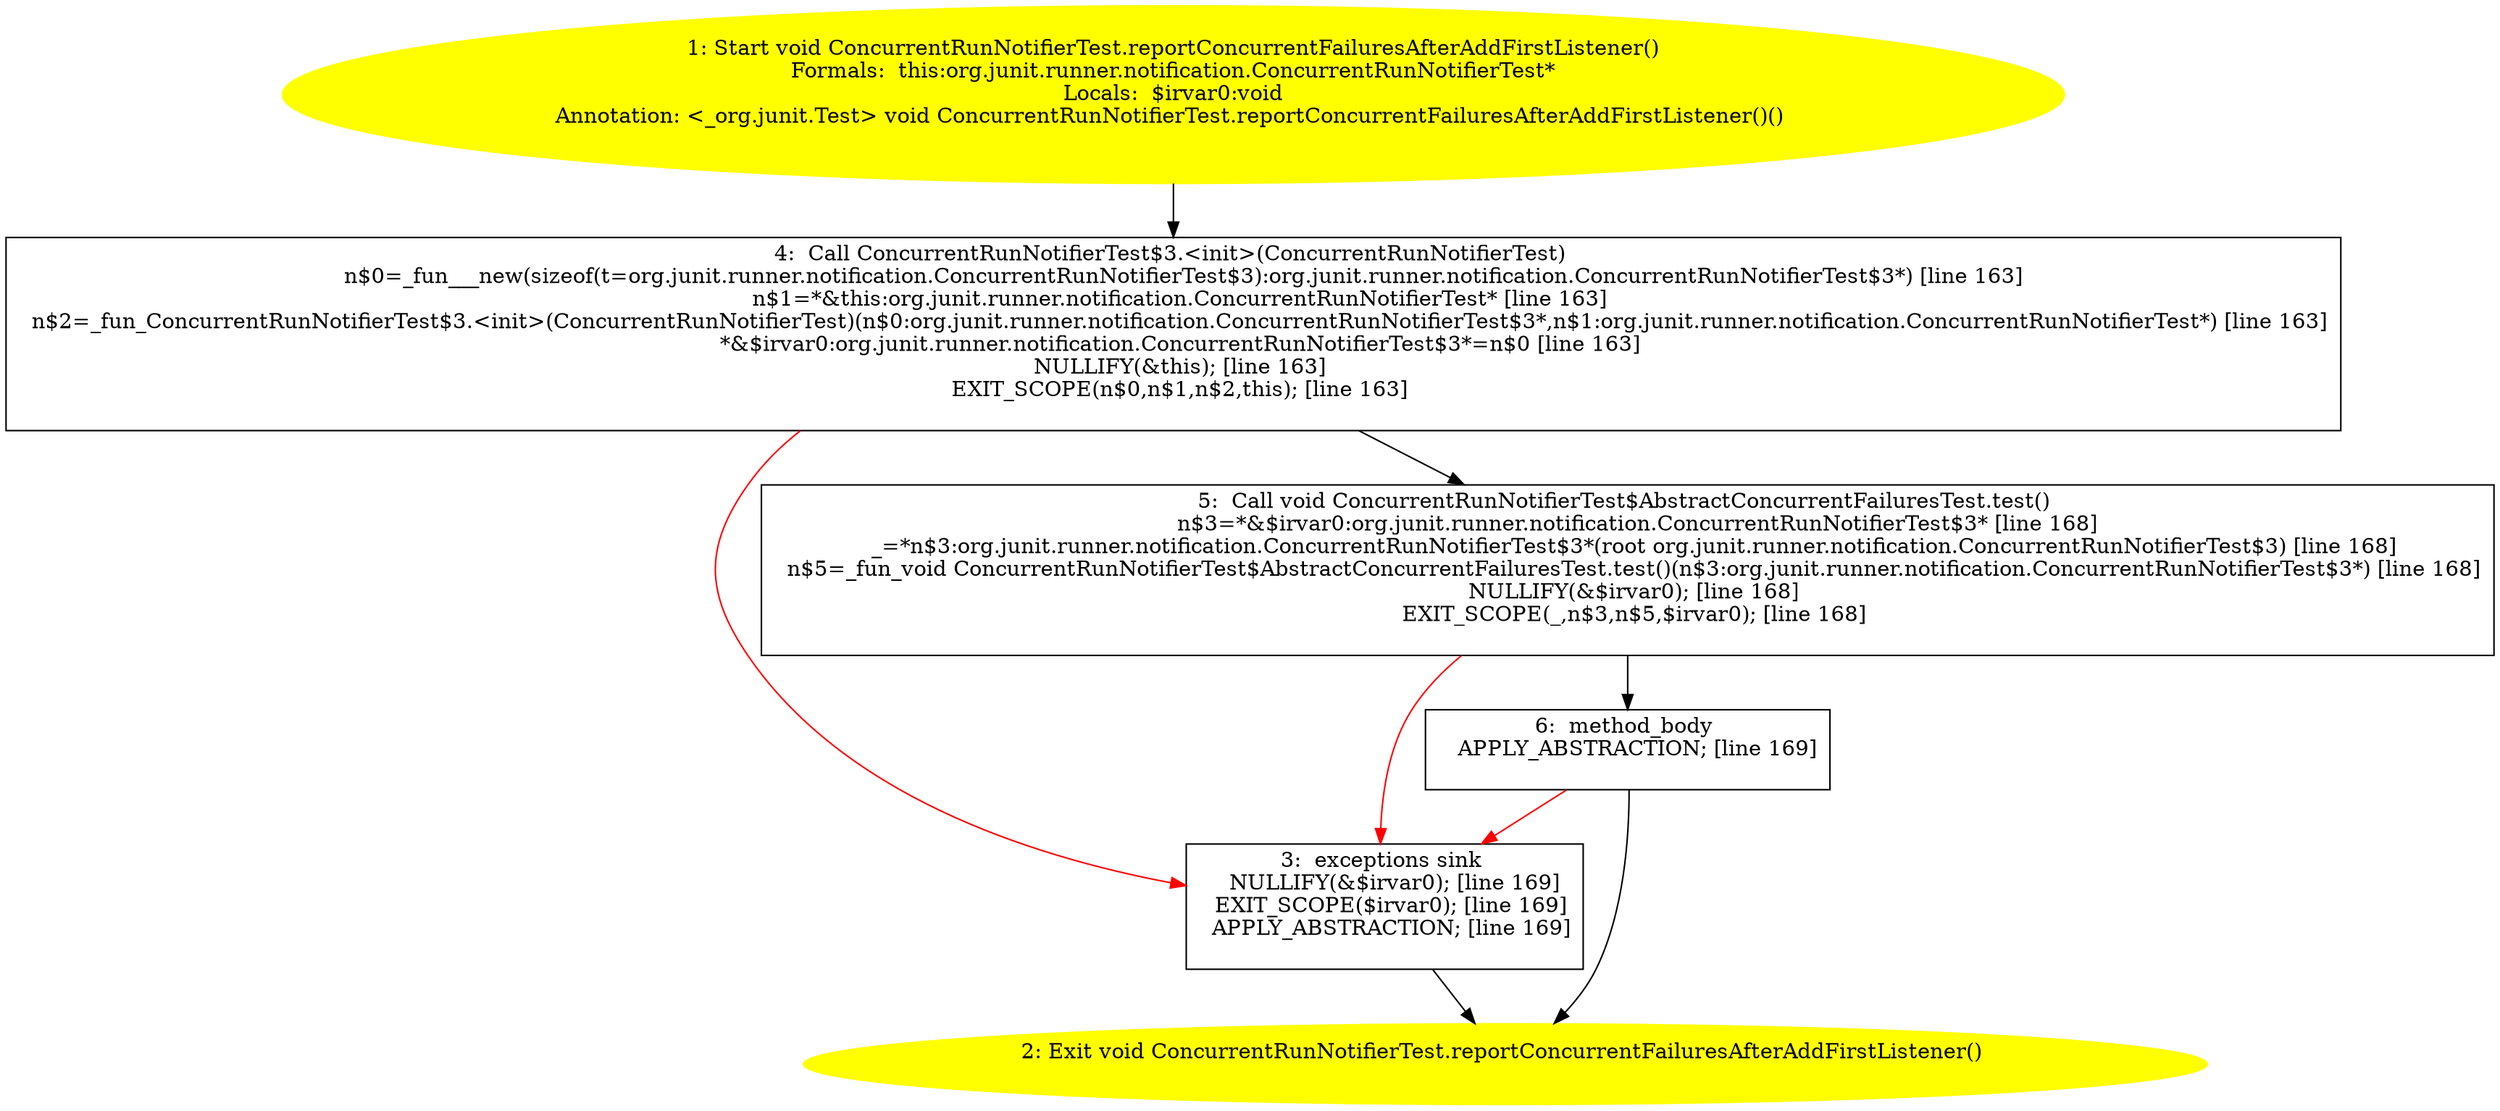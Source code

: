/* @generated */
digraph cfg {
"org.junit.runner.notification.ConcurrentRunNotifierTest.reportConcurrentFailuresAfterAddFirstListene.025745b5ec7ae13ae62499274158d62e_1" [label="1: Start void ConcurrentRunNotifierTest.reportConcurrentFailuresAfterAddFirstListener()\nFormals:  this:org.junit.runner.notification.ConcurrentRunNotifierTest*\nLocals:  $irvar0:void\nAnnotation: <_org.junit.Test> void ConcurrentRunNotifierTest.reportConcurrentFailuresAfterAddFirstListener()() \n  " color=yellow style=filled]
	

	 "org.junit.runner.notification.ConcurrentRunNotifierTest.reportConcurrentFailuresAfterAddFirstListene.025745b5ec7ae13ae62499274158d62e_1" -> "org.junit.runner.notification.ConcurrentRunNotifierTest.reportConcurrentFailuresAfterAddFirstListene.025745b5ec7ae13ae62499274158d62e_4" ;
"org.junit.runner.notification.ConcurrentRunNotifierTest.reportConcurrentFailuresAfterAddFirstListene.025745b5ec7ae13ae62499274158d62e_2" [label="2: Exit void ConcurrentRunNotifierTest.reportConcurrentFailuresAfterAddFirstListener() \n  " color=yellow style=filled]
	

"org.junit.runner.notification.ConcurrentRunNotifierTest.reportConcurrentFailuresAfterAddFirstListene.025745b5ec7ae13ae62499274158d62e_3" [label="3:  exceptions sink \n   NULLIFY(&$irvar0); [line 169]\n  EXIT_SCOPE($irvar0); [line 169]\n  APPLY_ABSTRACTION; [line 169]\n " shape="box"]
	

	 "org.junit.runner.notification.ConcurrentRunNotifierTest.reportConcurrentFailuresAfterAddFirstListene.025745b5ec7ae13ae62499274158d62e_3" -> "org.junit.runner.notification.ConcurrentRunNotifierTest.reportConcurrentFailuresAfterAddFirstListene.025745b5ec7ae13ae62499274158d62e_2" ;
"org.junit.runner.notification.ConcurrentRunNotifierTest.reportConcurrentFailuresAfterAddFirstListene.025745b5ec7ae13ae62499274158d62e_4" [label="4:  Call ConcurrentRunNotifierTest$3.<init>(ConcurrentRunNotifierTest) \n   n$0=_fun___new(sizeof(t=org.junit.runner.notification.ConcurrentRunNotifierTest$3):org.junit.runner.notification.ConcurrentRunNotifierTest$3*) [line 163]\n  n$1=*&this:org.junit.runner.notification.ConcurrentRunNotifierTest* [line 163]\n  n$2=_fun_ConcurrentRunNotifierTest$3.<init>(ConcurrentRunNotifierTest)(n$0:org.junit.runner.notification.ConcurrentRunNotifierTest$3*,n$1:org.junit.runner.notification.ConcurrentRunNotifierTest*) [line 163]\n  *&$irvar0:org.junit.runner.notification.ConcurrentRunNotifierTest$3*=n$0 [line 163]\n  NULLIFY(&this); [line 163]\n  EXIT_SCOPE(n$0,n$1,n$2,this); [line 163]\n " shape="box"]
	

	 "org.junit.runner.notification.ConcurrentRunNotifierTest.reportConcurrentFailuresAfterAddFirstListene.025745b5ec7ae13ae62499274158d62e_4" -> "org.junit.runner.notification.ConcurrentRunNotifierTest.reportConcurrentFailuresAfterAddFirstListene.025745b5ec7ae13ae62499274158d62e_5" ;
	 "org.junit.runner.notification.ConcurrentRunNotifierTest.reportConcurrentFailuresAfterAddFirstListene.025745b5ec7ae13ae62499274158d62e_4" -> "org.junit.runner.notification.ConcurrentRunNotifierTest.reportConcurrentFailuresAfterAddFirstListene.025745b5ec7ae13ae62499274158d62e_3" [color="red" ];
"org.junit.runner.notification.ConcurrentRunNotifierTest.reportConcurrentFailuresAfterAddFirstListene.025745b5ec7ae13ae62499274158d62e_5" [label="5:  Call void ConcurrentRunNotifierTest$AbstractConcurrentFailuresTest.test() \n   n$3=*&$irvar0:org.junit.runner.notification.ConcurrentRunNotifierTest$3* [line 168]\n  _=*n$3:org.junit.runner.notification.ConcurrentRunNotifierTest$3*(root org.junit.runner.notification.ConcurrentRunNotifierTest$3) [line 168]\n  n$5=_fun_void ConcurrentRunNotifierTest$AbstractConcurrentFailuresTest.test()(n$3:org.junit.runner.notification.ConcurrentRunNotifierTest$3*) [line 168]\n  NULLIFY(&$irvar0); [line 168]\n  EXIT_SCOPE(_,n$3,n$5,$irvar0); [line 168]\n " shape="box"]
	

	 "org.junit.runner.notification.ConcurrentRunNotifierTest.reportConcurrentFailuresAfterAddFirstListene.025745b5ec7ae13ae62499274158d62e_5" -> "org.junit.runner.notification.ConcurrentRunNotifierTest.reportConcurrentFailuresAfterAddFirstListene.025745b5ec7ae13ae62499274158d62e_6" ;
	 "org.junit.runner.notification.ConcurrentRunNotifierTest.reportConcurrentFailuresAfterAddFirstListene.025745b5ec7ae13ae62499274158d62e_5" -> "org.junit.runner.notification.ConcurrentRunNotifierTest.reportConcurrentFailuresAfterAddFirstListene.025745b5ec7ae13ae62499274158d62e_3" [color="red" ];
"org.junit.runner.notification.ConcurrentRunNotifierTest.reportConcurrentFailuresAfterAddFirstListene.025745b5ec7ae13ae62499274158d62e_6" [label="6:  method_body \n   APPLY_ABSTRACTION; [line 169]\n " shape="box"]
	

	 "org.junit.runner.notification.ConcurrentRunNotifierTest.reportConcurrentFailuresAfterAddFirstListene.025745b5ec7ae13ae62499274158d62e_6" -> "org.junit.runner.notification.ConcurrentRunNotifierTest.reportConcurrentFailuresAfterAddFirstListene.025745b5ec7ae13ae62499274158d62e_2" ;
	 "org.junit.runner.notification.ConcurrentRunNotifierTest.reportConcurrentFailuresAfterAddFirstListene.025745b5ec7ae13ae62499274158d62e_6" -> "org.junit.runner.notification.ConcurrentRunNotifierTest.reportConcurrentFailuresAfterAddFirstListene.025745b5ec7ae13ae62499274158d62e_3" [color="red" ];
}
